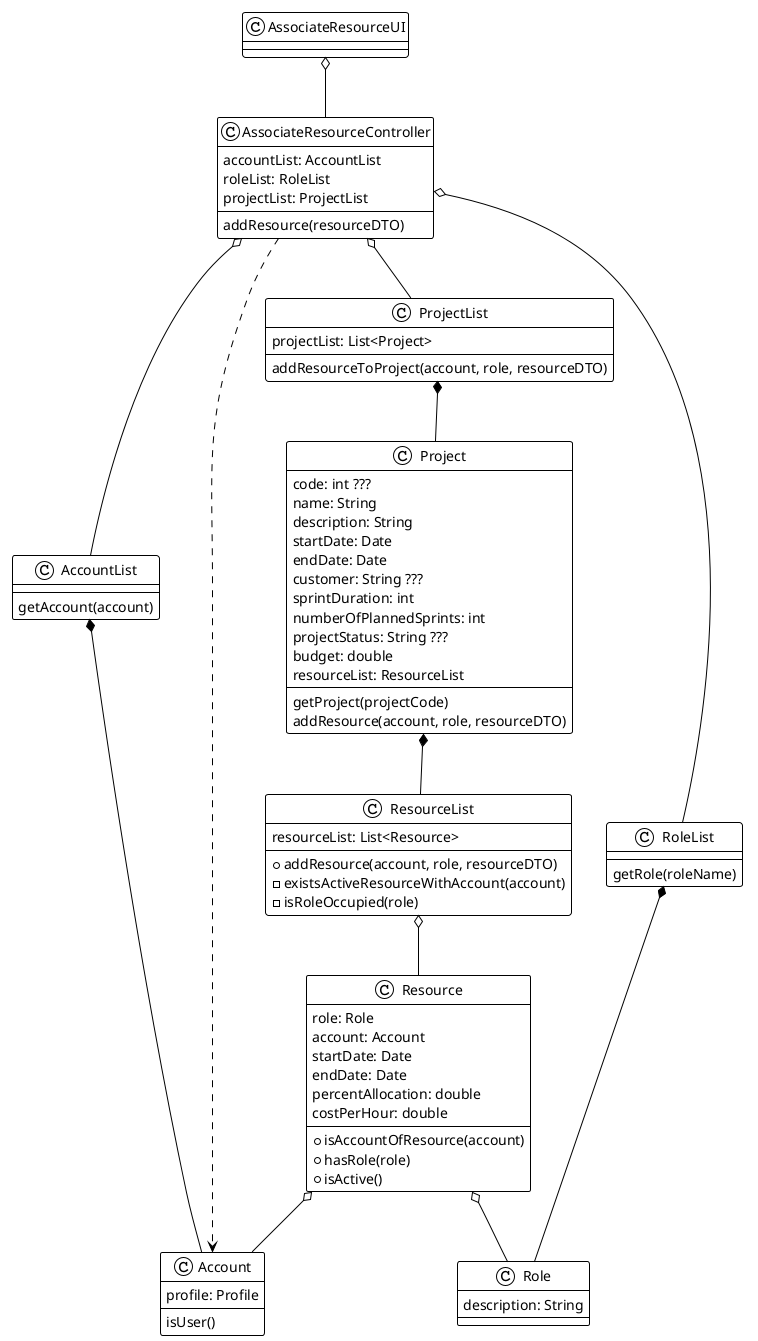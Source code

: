 @startuml
!theme plain

class AssociateResourceUI {
}

class AssociateResourceController {
accountList: AccountList
roleList: RoleList
projectList: ProjectList
addResource(resourceDTO)
}

class AccountList {
getAccount(account)
}

class Account {
profile: Profile
isUser()
}

class RoleList {
getRole(roleName)
}

class Role {
description: String
}

class ProjectList {
projectList: List<Project>
addResourceToProject(account, role, resourceDTO)
}

class Project {
code: int ???
name: String
description: String
startDate: Date
endDate: Date
customer: String ???
sprintDuration: int
numberOfPlannedSprints: int
projectStatus: String ???
budget: double
resourceList: ResourceList
getProject(projectCode)
addResource(account, role, resourceDTO)
}

class ResourceList {
resourceList: List<Resource>
+addResource(account, role, resourceDTO)
-existsActiveResourceWithAccount(account)
-isRoleOccupied(role)
}

class Resource {
role: Role
account: Account
startDate: Date
endDate: Date
percentAllocation: double
costPerHour: double
+isAccountOfResource(account)
+hasRole(role)
+isActive()
}

AssociateResourceUI o-- AssociateResourceController
AssociateResourceController o-- ProjectList
ProjectList *-- Project
Project *-- ResourceList
ResourceList o-- Resource
AccountList *-- Account
RoleList *-- Role
AssociateResourceController o-- AccountList
AssociateResourceController ..> Account
AssociateResourceController o-- RoleList
Resource o-- Account
Resource o-- Role
@enduml